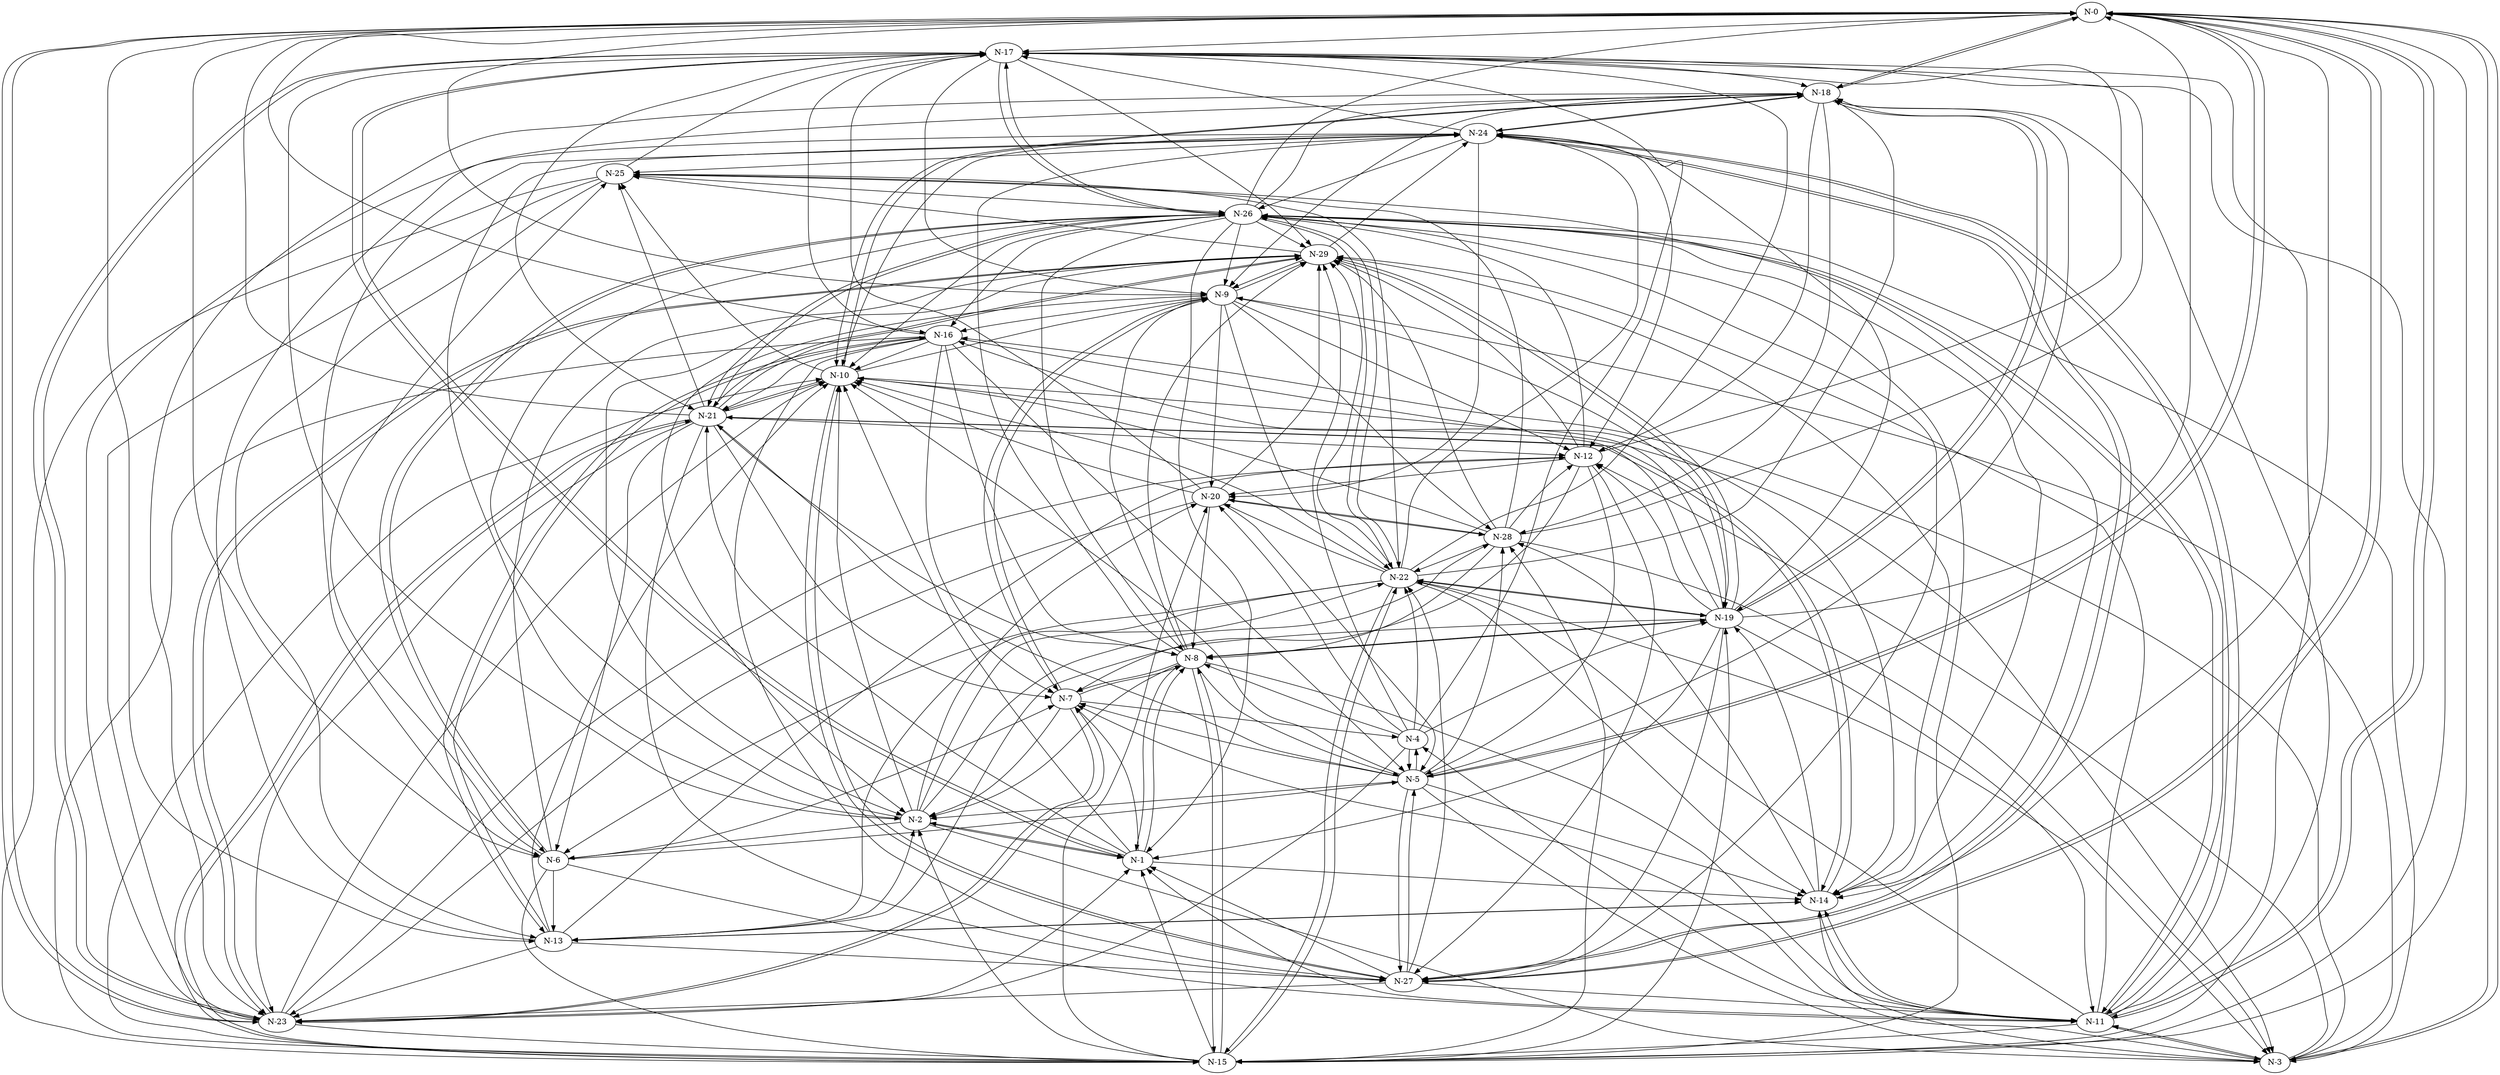 digraph G {
    "N-0" -> "N-17";
    "N-0" -> "N-18";
    "N-0" -> "N-9";
    "N-0" -> "N-16";
    "N-0" -> "N-14";
    "N-0" -> "N-15";
    "N-0" -> "N-27";
    "N-0" -> "N-23";
    "N-0" -> "N-6";
    "N-0" -> "N-13";
    "N-0" -> "N-3";
    "N-0" -> "N-5";
    "N-0" -> "N-11";
    "N-1" -> "N-17";
    "N-1" -> "N-2";
    "N-1" -> "N-8";
    "N-1" -> "N-7";
    "N-1" -> "N-21";
    "N-1" -> "N-10";
    "N-1" -> "N-14";
    "N-2" -> "N-1";
    "N-2" -> "N-28";
    "N-2" -> "N-22";
    "N-2" -> "N-3";
    "N-2" -> "N-26";
    "N-2" -> "N-20";
    "N-2" -> "N-10";
    "N-2" -> "N-6";
    "N-2" -> "N-17";
    "N-3" -> "N-11";
    "N-3" -> "N-7";
    "N-3" -> "N-0";
    "N-3" -> "N-16";
    "N-3" -> "N-14";
    "N-3" -> "N-12";
    "N-3" -> "N-9";
    "N-4" -> "N-19";
    "N-4" -> "N-17";
    "N-4" -> "N-8";
    "N-4" -> "N-5";
    "N-4" -> "N-20";
    "N-4" -> "N-23";
    "N-4" -> "N-22";
    "N-4" -> "N-29";
    "N-5" -> "N-7";
    "N-5" -> "N-10";
    "N-5" -> "N-0";
    "N-5" -> "N-14";
    "N-5" -> "N-27";
    "N-5" -> "N-2";
    "N-5" -> "N-21";
    "N-5" -> "N-18";
    "N-5" -> "N-3";
    "N-5" -> "N-4";
    "N-5" -> "N-28";
    "N-6" -> "N-26";
    "N-6" -> "N-15";
    "N-6" -> "N-11";
    "N-6" -> "N-29";
    "N-6" -> "N-13";
    "N-6" -> "N-5";
    "N-6" -> "N-7";
    "N-6" -> "N-25";
    "N-7" -> "N-2";
    "N-7" -> "N-9";
    "N-7" -> "N-4";
    "N-7" -> "N-8";
    "N-7" -> "N-23";
    "N-8" -> "N-24";
    "N-8" -> "N-9";
    "N-8" -> "N-29";
    "N-8" -> "N-1";
    "N-8" -> "N-19";
    "N-8" -> "N-15";
    "N-8" -> "N-2";
    "N-8" -> "N-7";
    "N-8" -> "N-11";
    "N-8" -> "N-5";
    "N-9" -> "N-12";
    "N-9" -> "N-2";
    "N-9" -> "N-29";
    "N-9" -> "N-28";
    "N-9" -> "N-20";
    "N-9" -> "N-19";
    "N-9" -> "N-7";
    "N-9" -> "N-22";
    "N-9" -> "N-16";
    "N-10" -> "N-21";
    "N-10" -> "N-25";
    "N-10" -> "N-3";
    "N-10" -> "N-18";
    "N-10" -> "N-27";
    "N-10" -> "N-9";
    "N-11" -> "N-0";
    "N-11" -> "N-26";
    "N-11" -> "N-22";
    "N-11" -> "N-14";
    "N-11" -> "N-29";
    "N-11" -> "N-15";
    "N-11" -> "N-24";
    "N-11" -> "N-1";
    "N-11" -> "N-4";
    "N-11" -> "N-17";
    "N-11" -> "N-3";
    "N-12" -> "N-27";
    "N-12" -> "N-7";
    "N-12" -> "N-26";
    "N-12" -> "N-17";
    "N-12" -> "N-5";
    "N-12" -> "N-29";
    "N-12" -> "N-20";
    "N-13" -> "N-23";
    "N-13" -> "N-27";
    "N-13" -> "N-2";
    "N-13" -> "N-12";
    "N-13" -> "N-16";
    "N-13" -> "N-10";
    "N-13" -> "N-14";
    "N-13" -> "N-18";
    "N-14" -> "N-28";
    "N-14" -> "N-11";
    "N-14" -> "N-19";
    "N-14" -> "N-21";
    "N-14" -> "N-25";
    "N-14" -> "N-13";
    "N-15" -> "N-21";
    "N-15" -> "N-28";
    "N-15" -> "N-26";
    "N-15" -> "N-10";
    "N-15" -> "N-17";
    "N-15" -> "N-22";
    "N-15" -> "N-19";
    "N-15" -> "N-20";
    "N-15" -> "N-8";
    "N-15" -> "N-2";
    "N-15" -> "N-1";
    "N-16" -> "N-7";
    "N-16" -> "N-8";
    "N-16" -> "N-14";
    "N-16" -> "N-21";
    "N-16" -> "N-27";
    "N-16" -> "N-15";
    "N-16" -> "N-13";
    "N-16" -> "N-17";
    "N-16" -> "N-10";
    "N-16" -> "N-5";
    "N-17" -> "N-18";
    "N-17" -> "N-23";
    "N-17" -> "N-29";
    "N-17" -> "N-1";
    "N-17" -> "N-21";
    "N-17" -> "N-9";
    "N-17" -> "N-26";
    "N-18" -> "N-23";
    "N-18" -> "N-15";
    "N-18" -> "N-12";
    "N-18" -> "N-10";
    "N-18" -> "N-24";
    "N-18" -> "N-19";
    "N-18" -> "N-9";
    "N-18" -> "N-28";
    "N-18" -> "N-0";
    "N-19" -> "N-0";
    "N-19" -> "N-16";
    "N-19" -> "N-18";
    "N-19" -> "N-10";
    "N-19" -> "N-12";
    "N-19" -> "N-22";
    "N-19" -> "N-1";
    "N-19" -> "N-13";
    "N-19" -> "N-11";
    "N-19" -> "N-27";
    "N-19" -> "N-8";
    "N-19" -> "N-24";
    "N-19" -> "N-29";
    "N-20" -> "N-23";
    "N-20" -> "N-29";
    "N-20" -> "N-28";
    "N-20" -> "N-17";
    "N-20" -> "N-8";
    "N-20" -> "N-5";
    "N-20" -> "N-10";
    "N-21" -> "N-26";
    "N-21" -> "N-0";
    "N-21" -> "N-10";
    "N-21" -> "N-6";
    "N-21" -> "N-23";
    "N-21" -> "N-8";
    "N-21" -> "N-14";
    "N-21" -> "N-12";
    "N-21" -> "N-7";
    "N-21" -> "N-29";
    "N-21" -> "N-27";
    "N-21" -> "N-25";
    "N-21" -> "N-15";
    "N-22" -> "N-15";
    "N-22" -> "N-14";
    "N-22" -> "N-29";
    "N-22" -> "N-26";
    "N-22" -> "N-10";
    "N-22" -> "N-19";
    "N-22" -> "N-13";
    "N-22" -> "N-20";
    "N-22" -> "N-3";
    "N-22" -> "N-6";
    "N-22" -> "N-24";
    "N-22" -> "N-17";
    "N-22" -> "N-18";
    "N-23" -> "N-17";
    "N-23" -> "N-15";
    "N-23" -> "N-24";
    "N-23" -> "N-1";
    "N-23" -> "N-12";
    "N-23" -> "N-29";
    "N-23" -> "N-10";
    "N-23" -> "N-0";
    "N-23" -> "N-7";
    "N-24" -> "N-20";
    "N-24" -> "N-18";
    "N-24" -> "N-6";
    "N-24" -> "N-17";
    "N-24" -> "N-26";
    "N-24" -> "N-10";
    "N-24" -> "N-25";
    "N-24" -> "N-11";
    "N-24" -> "N-2";
    "N-24" -> "N-27";
    "N-24" -> "N-12";
    "N-25" -> "N-15";
    "N-25" -> "N-17";
    "N-25" -> "N-23";
    "N-25" -> "N-22";
    "N-25" -> "N-13";
    "N-25" -> "N-26";
    "N-26" -> "N-22";
    "N-26" -> "N-8";
    "N-26" -> "N-6";
    "N-26" -> "N-11";
    "N-26" -> "N-0";
    "N-26" -> "N-21";
    "N-26" -> "N-1";
    "N-26" -> "N-29";
    "N-26" -> "N-10";
    "N-26" -> "N-18";
    "N-26" -> "N-17";
    "N-26" -> "N-14";
    "N-26" -> "N-9";
    "N-26" -> "N-27";
    "N-26" -> "N-16";
    "N-26" -> "N-3";
    "N-27" -> "N-11";
    "N-27" -> "N-22";
    "N-27" -> "N-10";
    "N-27" -> "N-23";
    "N-27" -> "N-1";
    "N-27" -> "N-0";
    "N-27" -> "N-24";
    "N-27" -> "N-5";
    "N-28" -> "N-10";
    "N-28" -> "N-17";
    "N-28" -> "N-25";
    "N-28" -> "N-20";
    "N-28" -> "N-8";
    "N-28" -> "N-22";
    "N-28" -> "N-29";
    "N-28" -> "N-3";
    "N-28" -> "N-12";
    "N-29" -> "N-19";
    "N-29" -> "N-23";
    "N-29" -> "N-9";
    "N-29" -> "N-2";
    "N-29" -> "N-25";
    "N-29" -> "N-24";
    "N-29" -> "N-21";
    "N-29" -> "N-14";
}
